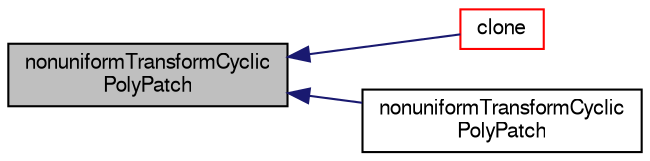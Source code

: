 digraph "nonuniformTransformCyclicPolyPatch"
{
  bgcolor="transparent";
  edge [fontname="FreeSans",fontsize="10",labelfontname="FreeSans",labelfontsize="10"];
  node [fontname="FreeSans",fontsize="10",shape=record];
  rankdir="LR";
  Node1 [label="nonuniformTransformCyclic\lPolyPatch",height=0.2,width=0.4,color="black", fillcolor="grey75", style="filled", fontcolor="black"];
  Node1 -> Node2 [dir="back",color="midnightblue",fontsize="10",style="solid",fontname="FreeSans"];
  Node2 [label="clone",height=0.2,width=0.4,color="red",URL="$a27446.html#adbf8c0a436d777bd346c3ab2a4b087df",tooltip="Construct and return a clone, resetting the boundary mesh. "];
  Node1 -> Node4 [dir="back",color="midnightblue",fontsize="10",style="solid",fontname="FreeSans"];
  Node4 [label="nonuniformTransformCyclic\lPolyPatch",height=0.2,width=0.4,color="black",URL="$a27446.html#a16fe8e31c1e828cf3c7580c1ea045a57",tooltip="Construct from dictionary. "];
}
